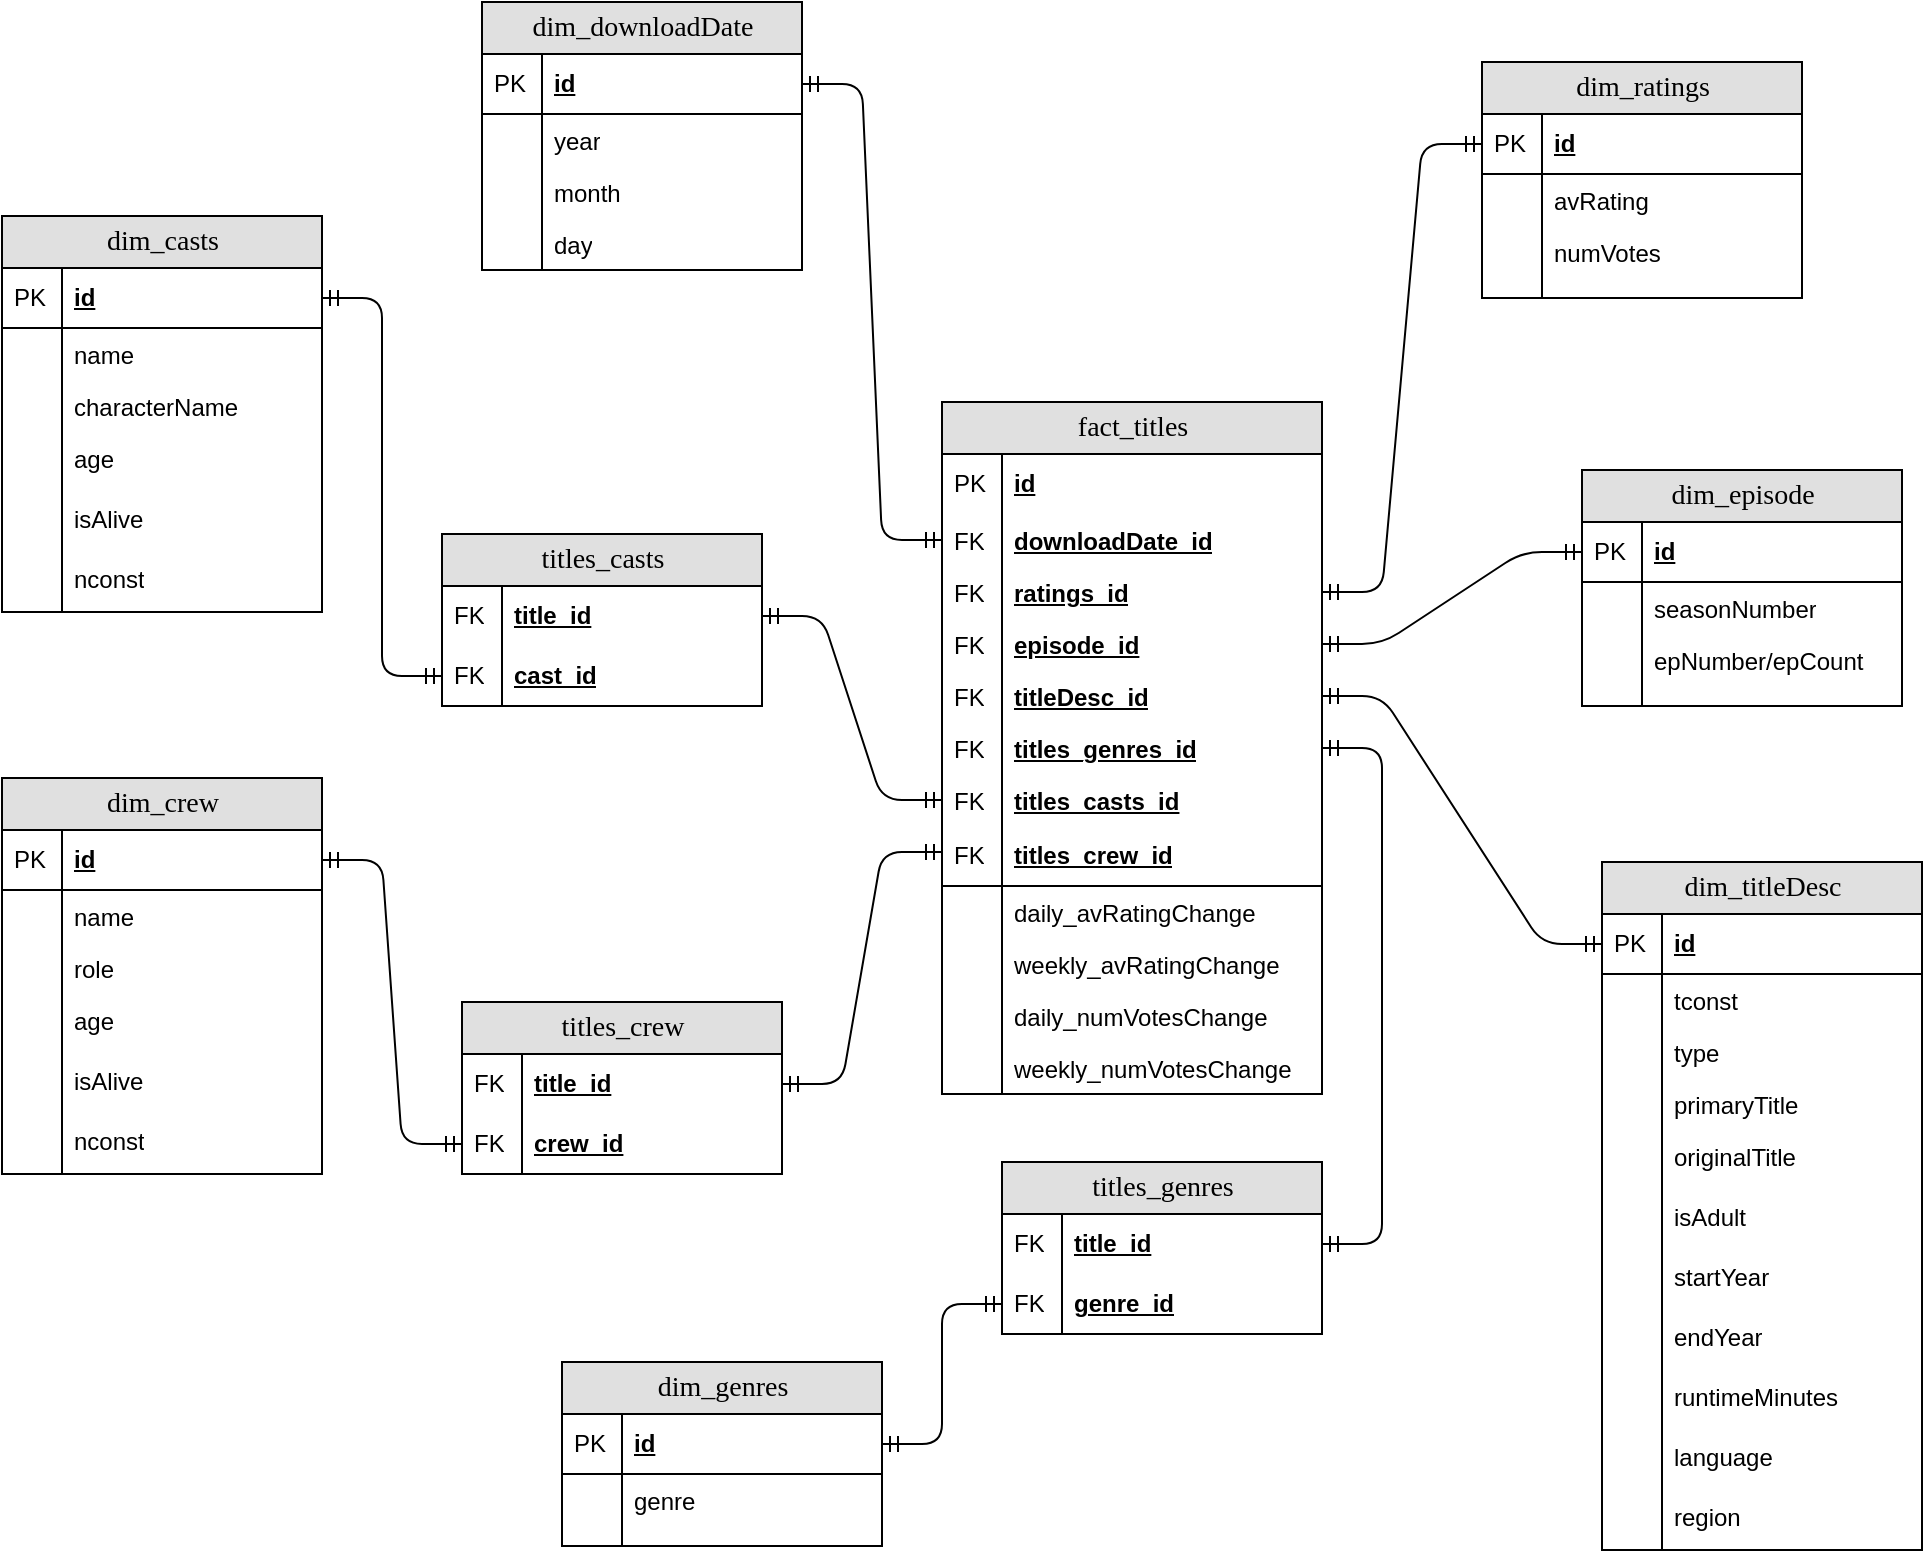 <mxfile version="14.6.13" type="device"><diagram name="Page-1" id="e56a1550-8fbb-45ad-956c-1786394a9013"><mxGraphModel dx="2221" dy="652" grid="1" gridSize="10" guides="1" tooltips="1" connect="1" arrows="1" fold="1" page="1" pageScale="1" pageWidth="1100" pageHeight="850" background="#ffffff" math="0" shadow="0"><root><mxCell id="0"/><mxCell id="1" parent="0"/><mxCell id="2e49270ec7c68f3f-8" value="dim_ratings" style="swimlane;html=1;fontStyle=0;childLayout=stackLayout;horizontal=1;startSize=26;fillColor=#e0e0e0;horizontalStack=0;resizeParent=1;resizeLast=0;collapsible=1;marginBottom=0;swimlaneFillColor=#ffffff;align=center;rounded=0;shadow=0;comic=0;labelBackgroundColor=none;strokeWidth=1;fontFamily=Verdana;fontSize=14;swimlaneLine=1;" parent="1" vertex="1"><mxGeometry x="690" y="150" width="160" height="118" as="geometry"/></mxCell><mxCell id="2e49270ec7c68f3f-9" value="id" style="shape=partialRectangle;top=0;left=0;right=0;bottom=1;html=1;align=left;verticalAlign=middle;fillColor=none;spacingLeft=34;spacingRight=4;whiteSpace=wrap;overflow=hidden;rotatable=0;points=[[0,0.5],[1,0.5]];portConstraint=eastwest;dropTarget=0;fontStyle=5;" parent="2e49270ec7c68f3f-8" vertex="1"><mxGeometry y="26" width="160" height="30" as="geometry"/></mxCell><mxCell id="2e49270ec7c68f3f-10" value="PK" style="shape=partialRectangle;top=0;left=0;bottom=0;html=1;fillColor=none;align=left;verticalAlign=middle;spacingLeft=4;spacingRight=4;whiteSpace=wrap;overflow=hidden;rotatable=0;points=[];portConstraint=eastwest;part=1;" parent="2e49270ec7c68f3f-9" vertex="1" connectable="0"><mxGeometry width="30" height="30" as="geometry"/></mxCell><mxCell id="2e49270ec7c68f3f-13" value="avRating" style="shape=partialRectangle;top=0;left=0;right=0;bottom=0;html=1;align=left;verticalAlign=top;fillColor=none;spacingLeft=34;spacingRight=4;whiteSpace=wrap;overflow=hidden;rotatable=0;points=[[0,0.5],[1,0.5]];portConstraint=eastwest;dropTarget=0;" parent="2e49270ec7c68f3f-8" vertex="1"><mxGeometry y="56" width="160" height="26" as="geometry"/></mxCell><mxCell id="2e49270ec7c68f3f-14" value="" style="shape=partialRectangle;top=0;left=0;bottom=0;html=1;fillColor=none;align=left;verticalAlign=top;spacingLeft=4;spacingRight=4;whiteSpace=wrap;overflow=hidden;rotatable=0;points=[];portConstraint=eastwest;part=1;" parent="2e49270ec7c68f3f-13" vertex="1" connectable="0"><mxGeometry width="30" height="26" as="geometry"/></mxCell><mxCell id="2e49270ec7c68f3f-15" value="numVotes" style="shape=partialRectangle;top=0;left=0;right=0;bottom=0;html=1;align=left;verticalAlign=top;fillColor=none;spacingLeft=34;spacingRight=4;whiteSpace=wrap;overflow=hidden;rotatable=0;points=[[0,0.5],[1,0.5]];portConstraint=eastwest;dropTarget=0;" parent="2e49270ec7c68f3f-8" vertex="1"><mxGeometry y="82" width="160" height="26" as="geometry"/></mxCell><mxCell id="2e49270ec7c68f3f-16" value="" style="shape=partialRectangle;top=0;left=0;bottom=0;html=1;fillColor=none;align=left;verticalAlign=top;spacingLeft=4;spacingRight=4;whiteSpace=wrap;overflow=hidden;rotatable=0;points=[];portConstraint=eastwest;part=1;" parent="2e49270ec7c68f3f-15" vertex="1" connectable="0"><mxGeometry width="30" height="26" as="geometry"/></mxCell><mxCell id="2e49270ec7c68f3f-17" value="" style="shape=partialRectangle;top=0;left=0;right=0;bottom=0;html=1;align=left;verticalAlign=top;fillColor=none;spacingLeft=34;spacingRight=4;whiteSpace=wrap;overflow=hidden;rotatable=0;points=[[0,0.5],[1,0.5]];portConstraint=eastwest;dropTarget=0;" parent="2e49270ec7c68f3f-8" vertex="1"><mxGeometry y="108" width="160" height="10" as="geometry"/></mxCell><mxCell id="2e49270ec7c68f3f-18" value="" style="shape=partialRectangle;top=0;left=0;bottom=0;html=1;fillColor=none;align=left;verticalAlign=top;spacingLeft=4;spacingRight=4;whiteSpace=wrap;overflow=hidden;rotatable=0;points=[];portConstraint=eastwest;part=1;" parent="2e49270ec7c68f3f-17" vertex="1" connectable="0"><mxGeometry width="30" height="10" as="geometry"/></mxCell><mxCell id="2e49270ec7c68f3f-19" value="fact_titles" style="swimlane;html=1;fontStyle=0;childLayout=stackLayout;horizontal=1;startSize=26;fillColor=#e0e0e0;horizontalStack=0;resizeParent=1;resizeLast=0;collapsible=1;marginBottom=0;swimlaneFillColor=#ffffff;align=center;rounded=0;shadow=0;comic=0;labelBackgroundColor=none;strokeWidth=1;fontFamily=Verdana;fontSize=14" parent="1" vertex="1"><mxGeometry x="420" y="320" width="190" height="346" as="geometry"/></mxCell><mxCell id="2e49270ec7c68f3f-20" value="id" style="shape=partialRectangle;top=0;left=0;right=0;bottom=1;html=1;align=left;verticalAlign=middle;fillColor=none;spacingLeft=34;spacingRight=4;whiteSpace=wrap;overflow=hidden;rotatable=0;points=[[0,0.5],[1,0.5]];portConstraint=eastwest;dropTarget=0;fontStyle=5;strokeColor=none;" parent="2e49270ec7c68f3f-19" vertex="1"><mxGeometry y="26" width="190" height="30" as="geometry"/></mxCell><mxCell id="2e49270ec7c68f3f-21" value="PK" style="shape=partialRectangle;top=0;left=0;bottom=0;html=1;fillColor=none;align=left;verticalAlign=middle;spacingLeft=4;spacingRight=4;whiteSpace=wrap;overflow=hidden;rotatable=0;points=[];portConstraint=eastwest;part=1;" parent="2e49270ec7c68f3f-20" vertex="1" connectable="0"><mxGeometry width="30" height="30" as="geometry"/></mxCell><mxCell id="2e49270ec7c68f3f-24" value="downloadDate_id" style="shape=partialRectangle;top=0;left=0;right=0;bottom=0;html=1;align=left;verticalAlign=top;fillColor=none;spacingLeft=34;spacingRight=4;whiteSpace=wrap;overflow=hidden;rotatable=0;points=[[0,0.5],[1,0.5]];portConstraint=eastwest;dropTarget=0;fontStyle=5" parent="2e49270ec7c68f3f-19" vertex="1"><mxGeometry y="56" width="190" height="26" as="geometry"/></mxCell><mxCell id="2e49270ec7c68f3f-25" value="FK" style="shape=partialRectangle;top=0;left=0;bottom=0;html=1;fillColor=none;align=left;verticalAlign=top;spacingLeft=4;spacingRight=4;whiteSpace=wrap;overflow=hidden;rotatable=0;points=[];portConstraint=eastwest;part=1;" parent="2e49270ec7c68f3f-24" vertex="1" connectable="0"><mxGeometry width="30" height="26" as="geometry"/></mxCell><mxCell id="2e49270ec7c68f3f-26" value="ratings_id" style="shape=partialRectangle;top=0;left=0;right=0;bottom=0;html=1;align=left;verticalAlign=top;fillColor=none;spacingLeft=34;spacingRight=4;whiteSpace=wrap;overflow=hidden;rotatable=0;points=[[0,0.5],[1,0.5]];portConstraint=eastwest;dropTarget=0;fontStyle=5" parent="2e49270ec7c68f3f-19" vertex="1"><mxGeometry y="82" width="190" height="26" as="geometry"/></mxCell><mxCell id="2e49270ec7c68f3f-27" value="&lt;span&gt;FK&lt;/span&gt;" style="shape=partialRectangle;top=0;left=0;bottom=0;html=1;fillColor=none;align=left;verticalAlign=top;spacingLeft=4;spacingRight=4;whiteSpace=wrap;overflow=hidden;rotatable=0;points=[];portConstraint=eastwest;part=1;" parent="2e49270ec7c68f3f-26" vertex="1" connectable="0"><mxGeometry width="30" height="26" as="geometry"/></mxCell><mxCell id="qqzcG0zlhot0Gf1aJQ0f-129" value="episode_id" style="shape=partialRectangle;top=0;left=0;right=0;bottom=0;html=1;align=left;verticalAlign=top;fillColor=none;spacingLeft=34;spacingRight=4;whiteSpace=wrap;overflow=hidden;rotatable=0;points=[[0,0.5],[1,0.5]];portConstraint=eastwest;dropTarget=0;fontStyle=5" vertex="1" parent="2e49270ec7c68f3f-19"><mxGeometry y="108" width="190" height="26" as="geometry"/></mxCell><mxCell id="qqzcG0zlhot0Gf1aJQ0f-130" value="&lt;span&gt;FK&lt;/span&gt;" style="shape=partialRectangle;top=0;left=0;bottom=0;html=1;fillColor=none;align=left;verticalAlign=top;spacingLeft=4;spacingRight=4;whiteSpace=wrap;overflow=hidden;rotatable=0;points=[];portConstraint=eastwest;part=1;" vertex="1" connectable="0" parent="qqzcG0zlhot0Gf1aJQ0f-129"><mxGeometry width="30" height="26" as="geometry"/></mxCell><mxCell id="qqzcG0zlhot0Gf1aJQ0f-131" value="titleDesc_id" style="shape=partialRectangle;top=0;left=0;right=0;bottom=0;html=1;align=left;verticalAlign=top;fillColor=none;spacingLeft=34;spacingRight=4;whiteSpace=wrap;overflow=hidden;rotatable=0;points=[[0,0.5],[1,0.5]];portConstraint=eastwest;dropTarget=0;fontStyle=5" vertex="1" parent="2e49270ec7c68f3f-19"><mxGeometry y="134" width="190" height="26" as="geometry"/></mxCell><mxCell id="qqzcG0zlhot0Gf1aJQ0f-132" value="&lt;span&gt;FK&lt;/span&gt;" style="shape=partialRectangle;top=0;left=0;bottom=0;html=1;fillColor=none;align=left;verticalAlign=top;spacingLeft=4;spacingRight=4;whiteSpace=wrap;overflow=hidden;rotatable=0;points=[];portConstraint=eastwest;part=1;" vertex="1" connectable="0" parent="qqzcG0zlhot0Gf1aJQ0f-131"><mxGeometry width="30" height="26" as="geometry"/></mxCell><mxCell id="qqzcG0zlhot0Gf1aJQ0f-133" value="titles_genres_id" style="shape=partialRectangle;top=0;left=0;right=0;bottom=0;html=1;align=left;verticalAlign=top;fillColor=none;spacingLeft=34;spacingRight=4;whiteSpace=wrap;overflow=hidden;rotatable=0;points=[[0,0.5],[1,0.5]];portConstraint=eastwest;dropTarget=0;fontStyle=5" vertex="1" parent="2e49270ec7c68f3f-19"><mxGeometry y="160" width="190" height="26" as="geometry"/></mxCell><mxCell id="qqzcG0zlhot0Gf1aJQ0f-134" value="&lt;span&gt;FK&lt;/span&gt;" style="shape=partialRectangle;top=0;left=0;bottom=0;html=1;fillColor=none;align=left;verticalAlign=top;spacingLeft=4;spacingRight=4;whiteSpace=wrap;overflow=hidden;rotatable=0;points=[];portConstraint=eastwest;part=1;" vertex="1" connectable="0" parent="qqzcG0zlhot0Gf1aJQ0f-133"><mxGeometry width="30" height="26" as="geometry"/></mxCell><mxCell id="qqzcG0zlhot0Gf1aJQ0f-135" value="titles_casts_id" style="shape=partialRectangle;top=0;left=0;right=0;bottom=0;html=1;align=left;verticalAlign=top;fillColor=none;spacingLeft=34;spacingRight=4;whiteSpace=wrap;overflow=hidden;rotatable=0;points=[[0,0.5],[1,0.5]];portConstraint=eastwest;dropTarget=0;fontStyle=5" vertex="1" parent="2e49270ec7c68f3f-19"><mxGeometry y="186" width="190" height="26" as="geometry"/></mxCell><mxCell id="qqzcG0zlhot0Gf1aJQ0f-136" value="&lt;span&gt;FK&lt;/span&gt;" style="shape=partialRectangle;top=0;left=0;bottom=0;html=1;fillColor=none;align=left;verticalAlign=top;spacingLeft=4;spacingRight=4;whiteSpace=wrap;overflow=hidden;rotatable=0;points=[];portConstraint=eastwest;part=1;" vertex="1" connectable="0" parent="qqzcG0zlhot0Gf1aJQ0f-135"><mxGeometry width="30" height="26" as="geometry"/></mxCell><mxCell id="qqzcG0zlhot0Gf1aJQ0f-230" value="&lt;span&gt;&lt;b&gt;titles_crew_id&lt;/b&gt;&lt;/span&gt;" style="shape=partialRectangle;top=0;left=0;right=0;bottom=1;html=1;align=left;verticalAlign=middle;fillColor=none;spacingLeft=34;spacingRight=4;whiteSpace=wrap;overflow=hidden;rotatable=0;points=[[0,0.5],[1,0.5]];portConstraint=eastwest;dropTarget=0;fontStyle=4;" vertex="1" parent="2e49270ec7c68f3f-19"><mxGeometry y="212" width="190" height="30" as="geometry"/></mxCell><mxCell id="qqzcG0zlhot0Gf1aJQ0f-231" value="FK" style="shape=partialRectangle;top=0;left=0;bottom=0;html=1;fillColor=none;align=left;verticalAlign=middle;spacingLeft=4;spacingRight=4;whiteSpace=wrap;overflow=hidden;rotatable=0;points=[];portConstraint=eastwest;part=1;" vertex="1" connectable="0" parent="qqzcG0zlhot0Gf1aJQ0f-230"><mxGeometry width="30" height="30" as="geometry"/></mxCell><mxCell id="qqzcG0zlhot0Gf1aJQ0f-141" value="daily_avRatingChange" style="shape=partialRectangle;top=0;left=0;right=0;bottom=0;html=1;align=left;verticalAlign=top;fillColor=none;spacingLeft=34;spacingRight=4;whiteSpace=wrap;overflow=hidden;rotatable=0;points=[[0,0.5],[1,0.5]];portConstraint=eastwest;dropTarget=0;" vertex="1" parent="2e49270ec7c68f3f-19"><mxGeometry y="242" width="190" height="26" as="geometry"/></mxCell><mxCell id="qqzcG0zlhot0Gf1aJQ0f-142" value="" style="shape=partialRectangle;top=0;left=0;bottom=0;html=1;fillColor=none;align=left;verticalAlign=top;spacingLeft=4;spacingRight=4;whiteSpace=wrap;overflow=hidden;rotatable=0;points=[];portConstraint=eastwest;part=1;" vertex="1" connectable="0" parent="qqzcG0zlhot0Gf1aJQ0f-141"><mxGeometry width="30" height="26" as="geometry"/></mxCell><mxCell id="qqzcG0zlhot0Gf1aJQ0f-143" value="weekly_avRatingChange" style="shape=partialRectangle;top=0;left=0;right=0;bottom=0;html=1;align=left;verticalAlign=top;fillColor=none;spacingLeft=34;spacingRight=4;whiteSpace=wrap;overflow=hidden;rotatable=0;points=[[0,0.5],[1,0.5]];portConstraint=eastwest;dropTarget=0;" vertex="1" parent="2e49270ec7c68f3f-19"><mxGeometry y="268" width="190" height="26" as="geometry"/></mxCell><mxCell id="qqzcG0zlhot0Gf1aJQ0f-144" value="" style="shape=partialRectangle;top=0;left=0;bottom=0;html=1;fillColor=none;align=left;verticalAlign=top;spacingLeft=4;spacingRight=4;whiteSpace=wrap;overflow=hidden;rotatable=0;points=[];portConstraint=eastwest;part=1;" vertex="1" connectable="0" parent="qqzcG0zlhot0Gf1aJQ0f-143"><mxGeometry width="30" height="26" as="geometry"/></mxCell><mxCell id="qqzcG0zlhot0Gf1aJQ0f-147" value="daily_numVotesChange" style="shape=partialRectangle;top=0;left=0;right=0;bottom=0;html=1;align=left;verticalAlign=top;fillColor=none;spacingLeft=34;spacingRight=4;whiteSpace=wrap;overflow=hidden;rotatable=0;points=[[0,0.5],[1,0.5]];portConstraint=eastwest;dropTarget=0;" vertex="1" parent="2e49270ec7c68f3f-19"><mxGeometry y="294" width="190" height="26" as="geometry"/></mxCell><mxCell id="qqzcG0zlhot0Gf1aJQ0f-148" value="" style="shape=partialRectangle;top=0;left=0;bottom=0;html=1;fillColor=none;align=left;verticalAlign=top;spacingLeft=4;spacingRight=4;whiteSpace=wrap;overflow=hidden;rotatable=0;points=[];portConstraint=eastwest;part=1;" vertex="1" connectable="0" parent="qqzcG0zlhot0Gf1aJQ0f-147"><mxGeometry width="30" height="26" as="geometry"/></mxCell><mxCell id="qqzcG0zlhot0Gf1aJQ0f-149" value="weekly_numVotesChange" style="shape=partialRectangle;top=0;left=0;right=0;bottom=0;html=1;align=left;verticalAlign=top;fillColor=none;spacingLeft=34;spacingRight=4;whiteSpace=wrap;overflow=hidden;rotatable=0;points=[[0,0.5],[1,0.5]];portConstraint=eastwest;dropTarget=0;" vertex="1" parent="2e49270ec7c68f3f-19"><mxGeometry y="320" width="190" height="26" as="geometry"/></mxCell><mxCell id="qqzcG0zlhot0Gf1aJQ0f-150" value="" style="shape=partialRectangle;top=0;left=0;bottom=0;html=1;fillColor=none;align=left;verticalAlign=top;spacingLeft=4;spacingRight=4;whiteSpace=wrap;overflow=hidden;rotatable=0;points=[];portConstraint=eastwest;part=1;" vertex="1" connectable="0" parent="qqzcG0zlhot0Gf1aJQ0f-149"><mxGeometry width="30" height="26" as="geometry"/></mxCell><mxCell id="qqzcG0zlhot0Gf1aJQ0f-14" value="dim_downloadDate" style="swimlane;html=1;fontStyle=0;childLayout=stackLayout;horizontal=1;startSize=26;fillColor=#e0e0e0;horizontalStack=0;resizeParent=1;resizeLast=0;collapsible=1;marginBottom=0;swimlaneFillColor=#ffffff;align=center;rounded=0;shadow=0;comic=0;labelBackgroundColor=none;strokeWidth=1;fontFamily=Verdana;fontSize=14" vertex="1" parent="1"><mxGeometry x="190" y="120" width="160" height="134" as="geometry"/></mxCell><mxCell id="qqzcG0zlhot0Gf1aJQ0f-15" value="id" style="shape=partialRectangle;top=0;left=0;right=0;bottom=1;html=1;align=left;verticalAlign=middle;fillColor=none;spacingLeft=34;spacingRight=4;whiteSpace=wrap;overflow=hidden;rotatable=0;points=[[0,0.5],[1,0.5]];portConstraint=eastwest;dropTarget=0;fontStyle=5;" vertex="1" parent="qqzcG0zlhot0Gf1aJQ0f-14"><mxGeometry y="26" width="160" height="30" as="geometry"/></mxCell><mxCell id="qqzcG0zlhot0Gf1aJQ0f-16" value="PK" style="shape=partialRectangle;top=0;left=0;bottom=0;html=1;fillColor=none;align=left;verticalAlign=middle;spacingLeft=4;spacingRight=4;whiteSpace=wrap;overflow=hidden;rotatable=0;points=[];portConstraint=eastwest;part=1;" vertex="1" connectable="0" parent="qqzcG0zlhot0Gf1aJQ0f-15"><mxGeometry width="30" height="30" as="geometry"/></mxCell><mxCell id="qqzcG0zlhot0Gf1aJQ0f-19" value="year" style="shape=partialRectangle;top=0;left=0;right=0;bottom=0;html=1;align=left;verticalAlign=top;fillColor=none;spacingLeft=34;spacingRight=4;whiteSpace=wrap;overflow=hidden;rotatable=0;points=[[0,0.5],[1,0.5]];portConstraint=eastwest;dropTarget=0;" vertex="1" parent="qqzcG0zlhot0Gf1aJQ0f-14"><mxGeometry y="56" width="160" height="26" as="geometry"/></mxCell><mxCell id="qqzcG0zlhot0Gf1aJQ0f-20" value="" style="shape=partialRectangle;top=0;left=0;bottom=0;html=1;fillColor=none;align=left;verticalAlign=top;spacingLeft=4;spacingRight=4;whiteSpace=wrap;overflow=hidden;rotatable=0;points=[];portConstraint=eastwest;part=1;" vertex="1" connectable="0" parent="qqzcG0zlhot0Gf1aJQ0f-19"><mxGeometry width="30" height="26" as="geometry"/></mxCell><mxCell id="qqzcG0zlhot0Gf1aJQ0f-21" value="month" style="shape=partialRectangle;top=0;left=0;right=0;bottom=0;html=1;align=left;verticalAlign=top;fillColor=none;spacingLeft=34;spacingRight=4;whiteSpace=wrap;overflow=hidden;rotatable=0;points=[[0,0.5],[1,0.5]];portConstraint=eastwest;dropTarget=0;" vertex="1" parent="qqzcG0zlhot0Gf1aJQ0f-14"><mxGeometry y="82" width="160" height="26" as="geometry"/></mxCell><mxCell id="qqzcG0zlhot0Gf1aJQ0f-22" value="" style="shape=partialRectangle;top=0;left=0;bottom=0;html=1;fillColor=none;align=left;verticalAlign=top;spacingLeft=4;spacingRight=4;whiteSpace=wrap;overflow=hidden;rotatable=0;points=[];portConstraint=eastwest;part=1;" vertex="1" connectable="0" parent="qqzcG0zlhot0Gf1aJQ0f-21"><mxGeometry width="30" height="26" as="geometry"/></mxCell><mxCell id="qqzcG0zlhot0Gf1aJQ0f-23" value="day" style="shape=partialRectangle;top=0;left=0;right=0;bottom=0;html=1;align=left;verticalAlign=top;fillColor=none;spacingLeft=34;spacingRight=4;whiteSpace=wrap;overflow=hidden;rotatable=0;points=[[0,0.5],[1,0.5]];portConstraint=eastwest;dropTarget=0;" vertex="1" parent="qqzcG0zlhot0Gf1aJQ0f-14"><mxGeometry y="108" width="160" height="26" as="geometry"/></mxCell><mxCell id="qqzcG0zlhot0Gf1aJQ0f-24" value="" style="shape=partialRectangle;top=0;left=0;bottom=0;html=1;fillColor=none;align=left;verticalAlign=top;spacingLeft=4;spacingRight=4;whiteSpace=wrap;overflow=hidden;rotatable=0;points=[];portConstraint=eastwest;part=1;" vertex="1" connectable="0" parent="qqzcG0zlhot0Gf1aJQ0f-23"><mxGeometry width="30" height="26" as="geometry"/></mxCell><mxCell id="qqzcG0zlhot0Gf1aJQ0f-25" value="dim_crew" style="swimlane;html=1;fontStyle=0;childLayout=stackLayout;horizontal=1;startSize=26;fillColor=#e0e0e0;horizontalStack=0;resizeParent=1;resizeLast=0;collapsible=1;marginBottom=0;swimlaneFillColor=#ffffff;align=center;rounded=0;shadow=0;comic=0;labelBackgroundColor=none;strokeWidth=1;fontFamily=Verdana;fontSize=14" vertex="1" parent="1"><mxGeometry x="-50" y="508" width="160" height="198" as="geometry"><mxRectangle x="60" y="320" width="100" height="26" as="alternateBounds"/></mxGeometry></mxCell><mxCell id="qqzcG0zlhot0Gf1aJQ0f-26" value="id" style="shape=partialRectangle;top=0;left=0;right=0;bottom=1;html=1;align=left;verticalAlign=middle;fillColor=none;spacingLeft=34;spacingRight=4;whiteSpace=wrap;overflow=hidden;rotatable=0;points=[[0,0.5],[1,0.5]];portConstraint=eastwest;dropTarget=0;fontStyle=5;" vertex="1" parent="qqzcG0zlhot0Gf1aJQ0f-25"><mxGeometry y="26" width="160" height="30" as="geometry"/></mxCell><mxCell id="qqzcG0zlhot0Gf1aJQ0f-27" value="PK" style="shape=partialRectangle;top=0;left=0;bottom=0;html=1;fillColor=none;align=left;verticalAlign=middle;spacingLeft=4;spacingRight=4;whiteSpace=wrap;overflow=hidden;rotatable=0;points=[];portConstraint=eastwest;part=1;" vertex="1" connectable="0" parent="qqzcG0zlhot0Gf1aJQ0f-26"><mxGeometry width="30" height="30" as="geometry"/></mxCell><mxCell id="qqzcG0zlhot0Gf1aJQ0f-30" value="name" style="shape=partialRectangle;top=0;left=0;right=0;bottom=0;html=1;align=left;verticalAlign=top;fillColor=none;spacingLeft=34;spacingRight=4;whiteSpace=wrap;overflow=hidden;rotatable=0;points=[[0,0.5],[1,0.5]];portConstraint=eastwest;dropTarget=0;" vertex="1" parent="qqzcG0zlhot0Gf1aJQ0f-25"><mxGeometry y="56" width="160" height="26" as="geometry"/></mxCell><mxCell id="qqzcG0zlhot0Gf1aJQ0f-31" value="" style="shape=partialRectangle;top=0;left=0;bottom=0;html=1;fillColor=none;align=left;verticalAlign=top;spacingLeft=4;spacingRight=4;whiteSpace=wrap;overflow=hidden;rotatable=0;points=[];portConstraint=eastwest;part=1;" vertex="1" connectable="0" parent="qqzcG0zlhot0Gf1aJQ0f-30"><mxGeometry width="30" height="26" as="geometry"/></mxCell><mxCell id="qqzcG0zlhot0Gf1aJQ0f-32" value="role" style="shape=partialRectangle;top=0;left=0;right=0;bottom=0;html=1;align=left;verticalAlign=top;fillColor=none;spacingLeft=34;spacingRight=4;whiteSpace=wrap;overflow=hidden;rotatable=0;points=[[0,0.5],[1,0.5]];portConstraint=eastwest;dropTarget=0;" vertex="1" parent="qqzcG0zlhot0Gf1aJQ0f-25"><mxGeometry y="82" width="160" height="26" as="geometry"/></mxCell><mxCell id="qqzcG0zlhot0Gf1aJQ0f-33" value="" style="shape=partialRectangle;top=0;left=0;bottom=0;html=1;fillColor=none;align=left;verticalAlign=top;spacingLeft=4;spacingRight=4;whiteSpace=wrap;overflow=hidden;rotatable=0;points=[];portConstraint=eastwest;part=1;" vertex="1" connectable="0" parent="qqzcG0zlhot0Gf1aJQ0f-32"><mxGeometry width="30" height="26" as="geometry"/></mxCell><mxCell id="qqzcG0zlhot0Gf1aJQ0f-34" value="age" style="shape=partialRectangle;top=0;left=0;right=0;bottom=0;html=1;align=left;verticalAlign=top;fillColor=none;spacingLeft=34;spacingRight=4;whiteSpace=wrap;overflow=hidden;rotatable=0;points=[[0,0.5],[1,0.5]];portConstraint=eastwest;dropTarget=0;" vertex="1" parent="qqzcG0zlhot0Gf1aJQ0f-25"><mxGeometry y="108" width="160" height="30" as="geometry"/></mxCell><mxCell id="qqzcG0zlhot0Gf1aJQ0f-35" value="" style="shape=partialRectangle;top=0;left=0;bottom=0;html=1;fillColor=none;align=left;verticalAlign=top;spacingLeft=4;spacingRight=4;whiteSpace=wrap;overflow=hidden;rotatable=0;points=[];portConstraint=eastwest;part=1;" vertex="1" connectable="0" parent="qqzcG0zlhot0Gf1aJQ0f-34"><mxGeometry width="30" height="30.0" as="geometry"/></mxCell><mxCell id="qqzcG0zlhot0Gf1aJQ0f-37" value="isAlive" style="shape=partialRectangle;top=0;left=0;right=0;bottom=0;html=1;align=left;verticalAlign=top;fillColor=none;spacingLeft=34;spacingRight=4;whiteSpace=wrap;overflow=hidden;rotatable=0;points=[[0,0.5],[1,0.5]];portConstraint=eastwest;dropTarget=0;" vertex="1" parent="qqzcG0zlhot0Gf1aJQ0f-25"><mxGeometry y="138" width="160" height="30" as="geometry"/></mxCell><mxCell id="qqzcG0zlhot0Gf1aJQ0f-38" value="" style="shape=partialRectangle;top=0;left=0;bottom=0;html=1;fillColor=none;align=left;verticalAlign=top;spacingLeft=4;spacingRight=4;whiteSpace=wrap;overflow=hidden;rotatable=0;points=[];portConstraint=eastwest;part=1;" vertex="1" connectable="0" parent="qqzcG0zlhot0Gf1aJQ0f-37"><mxGeometry width="30" height="30.0" as="geometry"/></mxCell><mxCell id="qqzcG0zlhot0Gf1aJQ0f-39" value="nconst" style="shape=partialRectangle;top=0;left=0;right=0;bottom=0;html=1;align=left;verticalAlign=top;fillColor=none;spacingLeft=34;spacingRight=4;whiteSpace=wrap;overflow=hidden;rotatable=0;points=[[0,0.5],[1,0.5]];portConstraint=eastwest;dropTarget=0;" vertex="1" parent="qqzcG0zlhot0Gf1aJQ0f-25"><mxGeometry y="168" width="160" height="30" as="geometry"/></mxCell><mxCell id="qqzcG0zlhot0Gf1aJQ0f-40" value="" style="shape=partialRectangle;top=0;left=0;bottom=0;html=1;fillColor=none;align=left;verticalAlign=top;spacingLeft=4;spacingRight=4;whiteSpace=wrap;overflow=hidden;rotatable=0;points=[];portConstraint=eastwest;part=1;" vertex="1" connectable="0" parent="qqzcG0zlhot0Gf1aJQ0f-39"><mxGeometry width="30" height="30.0" as="geometry"/></mxCell><mxCell id="qqzcG0zlhot0Gf1aJQ0f-54" value="dim_casts" style="swimlane;html=1;fontStyle=0;childLayout=stackLayout;horizontal=1;startSize=26;fillColor=#e0e0e0;horizontalStack=0;resizeParent=1;resizeLast=0;collapsible=1;marginBottom=0;swimlaneFillColor=#ffffff;align=center;rounded=0;shadow=0;comic=0;labelBackgroundColor=none;strokeWidth=1;fontFamily=Verdana;fontSize=14" vertex="1" parent="1"><mxGeometry x="-50" y="227" width="160" height="198" as="geometry"><mxRectangle x="60" y="320" width="100" height="26" as="alternateBounds"/></mxGeometry></mxCell><mxCell id="qqzcG0zlhot0Gf1aJQ0f-55" value="id" style="shape=partialRectangle;top=0;left=0;right=0;bottom=1;html=1;align=left;verticalAlign=middle;fillColor=none;spacingLeft=34;spacingRight=4;whiteSpace=wrap;overflow=hidden;rotatable=0;points=[[0,0.5],[1,0.5]];portConstraint=eastwest;dropTarget=0;fontStyle=5;" vertex="1" parent="qqzcG0zlhot0Gf1aJQ0f-54"><mxGeometry y="26" width="160" height="30" as="geometry"/></mxCell><mxCell id="qqzcG0zlhot0Gf1aJQ0f-56" value="PK" style="shape=partialRectangle;top=0;left=0;bottom=0;html=1;fillColor=none;align=left;verticalAlign=middle;spacingLeft=4;spacingRight=4;whiteSpace=wrap;overflow=hidden;rotatable=0;points=[];portConstraint=eastwest;part=1;" vertex="1" connectable="0" parent="qqzcG0zlhot0Gf1aJQ0f-55"><mxGeometry width="30" height="30" as="geometry"/></mxCell><mxCell id="qqzcG0zlhot0Gf1aJQ0f-59" value="name" style="shape=partialRectangle;top=0;left=0;right=0;bottom=0;html=1;align=left;verticalAlign=top;fillColor=none;spacingLeft=34;spacingRight=4;whiteSpace=wrap;overflow=hidden;rotatable=0;points=[[0,0.5],[1,0.5]];portConstraint=eastwest;dropTarget=0;" vertex="1" parent="qqzcG0zlhot0Gf1aJQ0f-54"><mxGeometry y="56" width="160" height="26" as="geometry"/></mxCell><mxCell id="qqzcG0zlhot0Gf1aJQ0f-60" value="" style="shape=partialRectangle;top=0;left=0;bottom=0;html=1;fillColor=none;align=left;verticalAlign=top;spacingLeft=4;spacingRight=4;whiteSpace=wrap;overflow=hidden;rotatable=0;points=[];portConstraint=eastwest;part=1;" vertex="1" connectable="0" parent="qqzcG0zlhot0Gf1aJQ0f-59"><mxGeometry width="30" height="26" as="geometry"/></mxCell><mxCell id="qqzcG0zlhot0Gf1aJQ0f-61" value="characterName" style="shape=partialRectangle;top=0;left=0;right=0;bottom=0;html=1;align=left;verticalAlign=top;fillColor=none;spacingLeft=34;spacingRight=4;whiteSpace=wrap;overflow=hidden;rotatable=0;points=[[0,0.5],[1,0.5]];portConstraint=eastwest;dropTarget=0;" vertex="1" parent="qqzcG0zlhot0Gf1aJQ0f-54"><mxGeometry y="82" width="160" height="26" as="geometry"/></mxCell><mxCell id="qqzcG0zlhot0Gf1aJQ0f-62" value="" style="shape=partialRectangle;top=0;left=0;bottom=0;html=1;fillColor=none;align=left;verticalAlign=top;spacingLeft=4;spacingRight=4;whiteSpace=wrap;overflow=hidden;rotatable=0;points=[];portConstraint=eastwest;part=1;" vertex="1" connectable="0" parent="qqzcG0zlhot0Gf1aJQ0f-61"><mxGeometry width="30" height="26" as="geometry"/></mxCell><mxCell id="qqzcG0zlhot0Gf1aJQ0f-63" value="age" style="shape=partialRectangle;top=0;left=0;right=0;bottom=0;html=1;align=left;verticalAlign=top;fillColor=none;spacingLeft=34;spacingRight=4;whiteSpace=wrap;overflow=hidden;rotatable=0;points=[[0,0.5],[1,0.5]];portConstraint=eastwest;dropTarget=0;" vertex="1" parent="qqzcG0zlhot0Gf1aJQ0f-54"><mxGeometry y="108" width="160" height="30" as="geometry"/></mxCell><mxCell id="qqzcG0zlhot0Gf1aJQ0f-64" value="" style="shape=partialRectangle;top=0;left=0;bottom=0;html=1;fillColor=none;align=left;verticalAlign=top;spacingLeft=4;spacingRight=4;whiteSpace=wrap;overflow=hidden;rotatable=0;points=[];portConstraint=eastwest;part=1;" vertex="1" connectable="0" parent="qqzcG0zlhot0Gf1aJQ0f-63"><mxGeometry width="30" height="30.0" as="geometry"/></mxCell><mxCell id="qqzcG0zlhot0Gf1aJQ0f-65" value="isAlive" style="shape=partialRectangle;top=0;left=0;right=0;bottom=0;html=1;align=left;verticalAlign=top;fillColor=none;spacingLeft=34;spacingRight=4;whiteSpace=wrap;overflow=hidden;rotatable=0;points=[[0,0.5],[1,0.5]];portConstraint=eastwest;dropTarget=0;" vertex="1" parent="qqzcG0zlhot0Gf1aJQ0f-54"><mxGeometry y="138" width="160" height="30" as="geometry"/></mxCell><mxCell id="qqzcG0zlhot0Gf1aJQ0f-66" value="" style="shape=partialRectangle;top=0;left=0;bottom=0;html=1;fillColor=none;align=left;verticalAlign=top;spacingLeft=4;spacingRight=4;whiteSpace=wrap;overflow=hidden;rotatable=0;points=[];portConstraint=eastwest;part=1;" vertex="1" connectable="0" parent="qqzcG0zlhot0Gf1aJQ0f-65"><mxGeometry width="30" height="30.0" as="geometry"/></mxCell><mxCell id="qqzcG0zlhot0Gf1aJQ0f-67" value="nconst" style="shape=partialRectangle;top=0;left=0;right=0;bottom=0;html=1;align=left;verticalAlign=top;fillColor=none;spacingLeft=34;spacingRight=4;whiteSpace=wrap;overflow=hidden;rotatable=0;points=[[0,0.5],[1,0.5]];portConstraint=eastwest;dropTarget=0;" vertex="1" parent="qqzcG0zlhot0Gf1aJQ0f-54"><mxGeometry y="168" width="160" height="30" as="geometry"/></mxCell><mxCell id="qqzcG0zlhot0Gf1aJQ0f-68" value="" style="shape=partialRectangle;top=0;left=0;bottom=0;html=1;fillColor=none;align=left;verticalAlign=top;spacingLeft=4;spacingRight=4;whiteSpace=wrap;overflow=hidden;rotatable=0;points=[];portConstraint=eastwest;part=1;" vertex="1" connectable="0" parent="qqzcG0zlhot0Gf1aJQ0f-67"><mxGeometry width="30" height="30.0" as="geometry"/></mxCell><mxCell id="qqzcG0zlhot0Gf1aJQ0f-69" value="dim_episode" style="swimlane;html=1;fontStyle=0;childLayout=stackLayout;horizontal=1;startSize=26;fillColor=#e0e0e0;horizontalStack=0;resizeParent=1;resizeLast=0;collapsible=1;marginBottom=0;swimlaneFillColor=#ffffff;align=center;rounded=0;shadow=0;comic=0;labelBackgroundColor=none;strokeWidth=1;fontFamily=Verdana;fontSize=14;swimlaneLine=1;" vertex="1" parent="1"><mxGeometry x="740" y="354" width="160" height="118" as="geometry"/></mxCell><mxCell id="qqzcG0zlhot0Gf1aJQ0f-70" value="id" style="shape=partialRectangle;top=0;left=0;right=0;bottom=1;html=1;align=left;verticalAlign=middle;fillColor=none;spacingLeft=34;spacingRight=4;whiteSpace=wrap;overflow=hidden;rotatable=0;points=[[0,0.5],[1,0.5]];portConstraint=eastwest;dropTarget=0;fontStyle=5;" vertex="1" parent="qqzcG0zlhot0Gf1aJQ0f-69"><mxGeometry y="26" width="160" height="30" as="geometry"/></mxCell><mxCell id="qqzcG0zlhot0Gf1aJQ0f-71" value="PK" style="shape=partialRectangle;top=0;left=0;bottom=0;html=1;fillColor=none;align=left;verticalAlign=middle;spacingLeft=4;spacingRight=4;whiteSpace=wrap;overflow=hidden;rotatable=0;points=[];portConstraint=eastwest;part=1;" vertex="1" connectable="0" parent="qqzcG0zlhot0Gf1aJQ0f-70"><mxGeometry width="30" height="30" as="geometry"/></mxCell><mxCell id="qqzcG0zlhot0Gf1aJQ0f-74" value="seasonNumber" style="shape=partialRectangle;top=0;left=0;right=0;bottom=0;html=1;align=left;verticalAlign=top;fillColor=none;spacingLeft=34;spacingRight=4;whiteSpace=wrap;overflow=hidden;rotatable=0;points=[[0,0.5],[1,0.5]];portConstraint=eastwest;dropTarget=0;" vertex="1" parent="qqzcG0zlhot0Gf1aJQ0f-69"><mxGeometry y="56" width="160" height="26" as="geometry"/></mxCell><mxCell id="qqzcG0zlhot0Gf1aJQ0f-75" value="" style="shape=partialRectangle;top=0;left=0;bottom=0;html=1;fillColor=none;align=left;verticalAlign=top;spacingLeft=4;spacingRight=4;whiteSpace=wrap;overflow=hidden;rotatable=0;points=[];portConstraint=eastwest;part=1;" vertex="1" connectable="0" parent="qqzcG0zlhot0Gf1aJQ0f-74"><mxGeometry width="30" height="26" as="geometry"/></mxCell><mxCell id="qqzcG0zlhot0Gf1aJQ0f-76" value="epNumber/epCount" style="shape=partialRectangle;top=0;left=0;right=0;bottom=0;html=1;align=left;verticalAlign=top;fillColor=none;spacingLeft=34;spacingRight=4;whiteSpace=wrap;overflow=hidden;rotatable=0;points=[[0,0.5],[1,0.5]];portConstraint=eastwest;dropTarget=0;" vertex="1" parent="qqzcG0zlhot0Gf1aJQ0f-69"><mxGeometry y="82" width="160" height="26" as="geometry"/></mxCell><mxCell id="qqzcG0zlhot0Gf1aJQ0f-77" value="" style="shape=partialRectangle;top=0;left=0;bottom=0;html=1;fillColor=none;align=left;verticalAlign=top;spacingLeft=4;spacingRight=4;whiteSpace=wrap;overflow=hidden;rotatable=0;points=[];portConstraint=eastwest;part=1;" vertex="1" connectable="0" parent="qqzcG0zlhot0Gf1aJQ0f-76"><mxGeometry width="30" height="26" as="geometry"/></mxCell><mxCell id="qqzcG0zlhot0Gf1aJQ0f-78" value="" style="shape=partialRectangle;top=0;left=0;right=0;bottom=0;html=1;align=left;verticalAlign=top;fillColor=none;spacingLeft=34;spacingRight=4;whiteSpace=wrap;overflow=hidden;rotatable=0;points=[[0,0.5],[1,0.5]];portConstraint=eastwest;dropTarget=0;" vertex="1" parent="qqzcG0zlhot0Gf1aJQ0f-69"><mxGeometry y="108" width="160" height="10" as="geometry"/></mxCell><mxCell id="qqzcG0zlhot0Gf1aJQ0f-79" value="" style="shape=partialRectangle;top=0;left=0;bottom=0;html=1;fillColor=none;align=left;verticalAlign=top;spacingLeft=4;spacingRight=4;whiteSpace=wrap;overflow=hidden;rotatable=0;points=[];portConstraint=eastwest;part=1;" vertex="1" connectable="0" parent="qqzcG0zlhot0Gf1aJQ0f-78"><mxGeometry width="30" height="10" as="geometry"/></mxCell><mxCell id="qqzcG0zlhot0Gf1aJQ0f-80" value="dim_titleDesc" style="swimlane;html=1;fontStyle=0;childLayout=stackLayout;horizontal=1;startSize=26;fillColor=#e0e0e0;horizontalStack=0;resizeParent=1;resizeLast=0;collapsible=1;marginBottom=0;swimlaneFillColor=#ffffff;align=center;rounded=0;shadow=0;comic=0;labelBackgroundColor=none;strokeWidth=1;fontFamily=Verdana;fontSize=14" vertex="1" parent="1"><mxGeometry x="750" y="550" width="160" height="344" as="geometry"><mxRectangle x="60" y="320" width="100" height="26" as="alternateBounds"/></mxGeometry></mxCell><mxCell id="qqzcG0zlhot0Gf1aJQ0f-81" value="id" style="shape=partialRectangle;top=0;left=0;right=0;bottom=1;html=1;align=left;verticalAlign=middle;fillColor=none;spacingLeft=34;spacingRight=4;whiteSpace=wrap;overflow=hidden;rotatable=0;points=[[0,0.5],[1,0.5]];portConstraint=eastwest;dropTarget=0;fontStyle=5;" vertex="1" parent="qqzcG0zlhot0Gf1aJQ0f-80"><mxGeometry y="26" width="160" height="30" as="geometry"/></mxCell><mxCell id="qqzcG0zlhot0Gf1aJQ0f-82" value="PK" style="shape=partialRectangle;top=0;left=0;bottom=0;html=1;fillColor=none;align=left;verticalAlign=middle;spacingLeft=4;spacingRight=4;whiteSpace=wrap;overflow=hidden;rotatable=0;points=[];portConstraint=eastwest;part=1;" vertex="1" connectable="0" parent="qqzcG0zlhot0Gf1aJQ0f-81"><mxGeometry width="30" height="30" as="geometry"/></mxCell><mxCell id="2e49270ec7c68f3f-22" value="tconst" style="shape=partialRectangle;top=0;left=0;right=0;bottom=0;html=1;align=left;verticalAlign=top;fillColor=none;spacingLeft=34;spacingRight=4;whiteSpace=wrap;overflow=hidden;rotatable=0;points=[[0,0.5],[1,0.5]];portConstraint=eastwest;dropTarget=0;" parent="qqzcG0zlhot0Gf1aJQ0f-80" vertex="1"><mxGeometry y="56" width="160" height="26" as="geometry"/></mxCell><mxCell id="2e49270ec7c68f3f-23" value="" style="shape=partialRectangle;top=0;left=0;bottom=0;html=1;fillColor=none;align=left;verticalAlign=top;spacingLeft=4;spacingRight=4;whiteSpace=wrap;overflow=hidden;rotatable=0;points=[];portConstraint=eastwest;part=1;" parent="2e49270ec7c68f3f-22" vertex="1" connectable="0"><mxGeometry width="30" height="26" as="geometry"/></mxCell><mxCell id="qqzcG0zlhot0Gf1aJQ0f-85" value="type" style="shape=partialRectangle;top=0;left=0;right=0;bottom=0;html=1;align=left;verticalAlign=top;fillColor=none;spacingLeft=34;spacingRight=4;whiteSpace=wrap;overflow=hidden;rotatable=0;points=[[0,0.5],[1,0.5]];portConstraint=eastwest;dropTarget=0;" vertex="1" parent="qqzcG0zlhot0Gf1aJQ0f-80"><mxGeometry y="82" width="160" height="26" as="geometry"/></mxCell><mxCell id="qqzcG0zlhot0Gf1aJQ0f-86" value="" style="shape=partialRectangle;top=0;left=0;bottom=0;html=1;fillColor=none;align=left;verticalAlign=top;spacingLeft=4;spacingRight=4;whiteSpace=wrap;overflow=hidden;rotatable=0;points=[];portConstraint=eastwest;part=1;" vertex="1" connectable="0" parent="qqzcG0zlhot0Gf1aJQ0f-85"><mxGeometry width="30" height="26" as="geometry"/></mxCell><mxCell id="qqzcG0zlhot0Gf1aJQ0f-87" value="primaryTitle" style="shape=partialRectangle;top=0;left=0;right=0;bottom=0;html=1;align=left;verticalAlign=top;fillColor=none;spacingLeft=34;spacingRight=4;whiteSpace=wrap;overflow=hidden;rotatable=0;points=[[0,0.5],[1,0.5]];portConstraint=eastwest;dropTarget=0;" vertex="1" parent="qqzcG0zlhot0Gf1aJQ0f-80"><mxGeometry y="108" width="160" height="26" as="geometry"/></mxCell><mxCell id="qqzcG0zlhot0Gf1aJQ0f-88" value="" style="shape=partialRectangle;top=0;left=0;bottom=0;html=1;fillColor=none;align=left;verticalAlign=top;spacingLeft=4;spacingRight=4;whiteSpace=wrap;overflow=hidden;rotatable=0;points=[];portConstraint=eastwest;part=1;" vertex="1" connectable="0" parent="qqzcG0zlhot0Gf1aJQ0f-87"><mxGeometry width="30" height="26" as="geometry"/></mxCell><mxCell id="qqzcG0zlhot0Gf1aJQ0f-89" value="originalTitle" style="shape=partialRectangle;top=0;left=0;right=0;bottom=0;html=1;align=left;verticalAlign=top;fillColor=none;spacingLeft=34;spacingRight=4;whiteSpace=wrap;overflow=hidden;rotatable=0;points=[[0,0.5],[1,0.5]];portConstraint=eastwest;dropTarget=0;" vertex="1" parent="qqzcG0zlhot0Gf1aJQ0f-80"><mxGeometry y="134" width="160" height="30" as="geometry"/></mxCell><mxCell id="qqzcG0zlhot0Gf1aJQ0f-90" value="" style="shape=partialRectangle;top=0;left=0;bottom=0;html=1;fillColor=none;align=left;verticalAlign=top;spacingLeft=4;spacingRight=4;whiteSpace=wrap;overflow=hidden;rotatable=0;points=[];portConstraint=eastwest;part=1;" vertex="1" connectable="0" parent="qqzcG0zlhot0Gf1aJQ0f-89"><mxGeometry width="30" height="30.0" as="geometry"/></mxCell><mxCell id="qqzcG0zlhot0Gf1aJQ0f-91" value="isAdult" style="shape=partialRectangle;top=0;left=0;right=0;bottom=0;html=1;align=left;verticalAlign=top;fillColor=none;spacingLeft=34;spacingRight=4;whiteSpace=wrap;overflow=hidden;rotatable=0;points=[[0,0.5],[1,0.5]];portConstraint=eastwest;dropTarget=0;" vertex="1" parent="qqzcG0zlhot0Gf1aJQ0f-80"><mxGeometry y="164" width="160" height="30" as="geometry"/></mxCell><mxCell id="qqzcG0zlhot0Gf1aJQ0f-92" value="" style="shape=partialRectangle;top=0;left=0;bottom=0;html=1;fillColor=none;align=left;verticalAlign=top;spacingLeft=4;spacingRight=4;whiteSpace=wrap;overflow=hidden;rotatable=0;points=[];portConstraint=eastwest;part=1;" vertex="1" connectable="0" parent="qqzcG0zlhot0Gf1aJQ0f-91"><mxGeometry width="30" height="30.0" as="geometry"/></mxCell><mxCell id="qqzcG0zlhot0Gf1aJQ0f-93" value="startYear" style="shape=partialRectangle;top=0;left=0;right=0;bottom=0;html=1;align=left;verticalAlign=top;fillColor=none;spacingLeft=34;spacingRight=4;whiteSpace=wrap;overflow=hidden;rotatable=0;points=[[0,0.5],[1,0.5]];portConstraint=eastwest;dropTarget=0;" vertex="1" parent="qqzcG0zlhot0Gf1aJQ0f-80"><mxGeometry y="194" width="160" height="30" as="geometry"/></mxCell><mxCell id="qqzcG0zlhot0Gf1aJQ0f-94" value="" style="shape=partialRectangle;top=0;left=0;bottom=0;html=1;fillColor=none;align=left;verticalAlign=top;spacingLeft=4;spacingRight=4;whiteSpace=wrap;overflow=hidden;rotatable=0;points=[];portConstraint=eastwest;part=1;" vertex="1" connectable="0" parent="qqzcG0zlhot0Gf1aJQ0f-93"><mxGeometry width="30" height="30.0" as="geometry"/></mxCell><mxCell id="qqzcG0zlhot0Gf1aJQ0f-97" value="endYear" style="shape=partialRectangle;top=0;left=0;right=0;bottom=0;html=1;align=left;verticalAlign=top;fillColor=none;spacingLeft=34;spacingRight=4;whiteSpace=wrap;overflow=hidden;rotatable=0;points=[[0,0.5],[1,0.5]];portConstraint=eastwest;dropTarget=0;" vertex="1" parent="qqzcG0zlhot0Gf1aJQ0f-80"><mxGeometry y="224" width="160" height="30" as="geometry"/></mxCell><mxCell id="qqzcG0zlhot0Gf1aJQ0f-98" value="" style="shape=partialRectangle;top=0;left=0;bottom=0;html=1;fillColor=none;align=left;verticalAlign=top;spacingLeft=4;spacingRight=4;whiteSpace=wrap;overflow=hidden;rotatable=0;points=[];portConstraint=eastwest;part=1;" vertex="1" connectable="0" parent="qqzcG0zlhot0Gf1aJQ0f-97"><mxGeometry width="30" height="30.0" as="geometry"/></mxCell><mxCell id="qqzcG0zlhot0Gf1aJQ0f-95" value="runtimeMinutes" style="shape=partialRectangle;top=0;left=0;right=0;bottom=0;html=1;align=left;verticalAlign=top;fillColor=none;spacingLeft=34;spacingRight=4;whiteSpace=wrap;overflow=hidden;rotatable=0;points=[[0,0.5],[1,0.5]];portConstraint=eastwest;dropTarget=0;" vertex="1" parent="qqzcG0zlhot0Gf1aJQ0f-80"><mxGeometry y="254" width="160" height="30" as="geometry"/></mxCell><mxCell id="qqzcG0zlhot0Gf1aJQ0f-96" value="" style="shape=partialRectangle;top=0;left=0;bottom=0;html=1;fillColor=none;align=left;verticalAlign=top;spacingLeft=4;spacingRight=4;whiteSpace=wrap;overflow=hidden;rotatable=0;points=[];portConstraint=eastwest;part=1;" vertex="1" connectable="0" parent="qqzcG0zlhot0Gf1aJQ0f-95"><mxGeometry width="30" height="30.0" as="geometry"/></mxCell><mxCell id="qqzcG0zlhot0Gf1aJQ0f-99" value="language" style="shape=partialRectangle;top=0;left=0;right=0;bottom=0;html=1;align=left;verticalAlign=top;fillColor=none;spacingLeft=34;spacingRight=4;whiteSpace=wrap;overflow=hidden;rotatable=0;points=[[0,0.5],[1,0.5]];portConstraint=eastwest;dropTarget=0;" vertex="1" parent="qqzcG0zlhot0Gf1aJQ0f-80"><mxGeometry y="284" width="160" height="30" as="geometry"/></mxCell><mxCell id="qqzcG0zlhot0Gf1aJQ0f-100" value="" style="shape=partialRectangle;top=0;left=0;bottom=0;html=1;fillColor=none;align=left;verticalAlign=top;spacingLeft=4;spacingRight=4;whiteSpace=wrap;overflow=hidden;rotatable=0;points=[];portConstraint=eastwest;part=1;" vertex="1" connectable="0" parent="qqzcG0zlhot0Gf1aJQ0f-99"><mxGeometry width="30" height="30.0" as="geometry"/></mxCell><mxCell id="qqzcG0zlhot0Gf1aJQ0f-101" value="region" style="shape=partialRectangle;top=0;left=0;right=0;bottom=0;html=1;align=left;verticalAlign=top;fillColor=none;spacingLeft=34;spacingRight=4;whiteSpace=wrap;overflow=hidden;rotatable=0;points=[[0,0.5],[1,0.5]];portConstraint=eastwest;dropTarget=0;" vertex="1" parent="qqzcG0zlhot0Gf1aJQ0f-80"><mxGeometry y="314" width="160" height="30" as="geometry"/></mxCell><mxCell id="qqzcG0zlhot0Gf1aJQ0f-102" value="" style="shape=partialRectangle;top=0;left=0;bottom=0;html=1;fillColor=none;align=left;verticalAlign=top;spacingLeft=4;spacingRight=4;whiteSpace=wrap;overflow=hidden;rotatable=0;points=[];portConstraint=eastwest;part=1;" vertex="1" connectable="0" parent="qqzcG0zlhot0Gf1aJQ0f-101"><mxGeometry width="30" height="30.0" as="geometry"/></mxCell><mxCell id="qqzcG0zlhot0Gf1aJQ0f-118" value="dim_genres" style="swimlane;html=1;fontStyle=0;childLayout=stackLayout;horizontal=1;startSize=26;fillColor=#e0e0e0;horizontalStack=0;resizeParent=1;resizeLast=0;collapsible=1;marginBottom=0;swimlaneFillColor=#ffffff;align=center;rounded=0;shadow=0;comic=0;labelBackgroundColor=none;strokeWidth=1;fontFamily=Verdana;fontSize=14;swimlaneLine=1;" vertex="1" parent="1"><mxGeometry x="230" y="800" width="160" height="92" as="geometry"/></mxCell><mxCell id="qqzcG0zlhot0Gf1aJQ0f-119" value="id" style="shape=partialRectangle;top=0;left=0;right=0;bottom=1;html=1;align=left;verticalAlign=middle;fillColor=none;spacingLeft=34;spacingRight=4;whiteSpace=wrap;overflow=hidden;rotatable=0;points=[[0,0.5],[1,0.5]];portConstraint=eastwest;dropTarget=0;fontStyle=5;" vertex="1" parent="qqzcG0zlhot0Gf1aJQ0f-118"><mxGeometry y="26" width="160" height="30" as="geometry"/></mxCell><mxCell id="qqzcG0zlhot0Gf1aJQ0f-120" value="PK" style="shape=partialRectangle;top=0;left=0;bottom=0;html=1;fillColor=none;align=left;verticalAlign=middle;spacingLeft=4;spacingRight=4;whiteSpace=wrap;overflow=hidden;rotatable=0;points=[];portConstraint=eastwest;part=1;" vertex="1" connectable="0" parent="qqzcG0zlhot0Gf1aJQ0f-119"><mxGeometry width="30" height="30" as="geometry"/></mxCell><mxCell id="qqzcG0zlhot0Gf1aJQ0f-123" value="genre" style="shape=partialRectangle;top=0;left=0;right=0;bottom=0;html=1;align=left;verticalAlign=top;fillColor=none;spacingLeft=34;spacingRight=4;whiteSpace=wrap;overflow=hidden;rotatable=0;points=[[0,0.5],[1,0.5]];portConstraint=eastwest;dropTarget=0;" vertex="1" parent="qqzcG0zlhot0Gf1aJQ0f-118"><mxGeometry y="56" width="160" height="26" as="geometry"/></mxCell><mxCell id="qqzcG0zlhot0Gf1aJQ0f-124" value="" style="shape=partialRectangle;top=0;left=0;bottom=0;html=1;fillColor=none;align=left;verticalAlign=top;spacingLeft=4;spacingRight=4;whiteSpace=wrap;overflow=hidden;rotatable=0;points=[];portConstraint=eastwest;part=1;" vertex="1" connectable="0" parent="qqzcG0zlhot0Gf1aJQ0f-123"><mxGeometry width="30" height="26" as="geometry"/></mxCell><mxCell id="qqzcG0zlhot0Gf1aJQ0f-127" value="" style="shape=partialRectangle;top=0;left=0;right=0;bottom=0;html=1;align=left;verticalAlign=top;fillColor=none;spacingLeft=34;spacingRight=4;whiteSpace=wrap;overflow=hidden;rotatable=0;points=[[0,0.5],[1,0.5]];portConstraint=eastwest;dropTarget=0;" vertex="1" parent="qqzcG0zlhot0Gf1aJQ0f-118"><mxGeometry y="82" width="160" height="10" as="geometry"/></mxCell><mxCell id="qqzcG0zlhot0Gf1aJQ0f-128" value="" style="shape=partialRectangle;top=0;left=0;bottom=0;html=1;fillColor=none;align=left;verticalAlign=top;spacingLeft=4;spacingRight=4;whiteSpace=wrap;overflow=hidden;rotatable=0;points=[];portConstraint=eastwest;part=1;" vertex="1" connectable="0" parent="qqzcG0zlhot0Gf1aJQ0f-127"><mxGeometry width="30" height="10" as="geometry"/></mxCell><mxCell id="qqzcG0zlhot0Gf1aJQ0f-152" value="titles_casts" style="swimlane;html=1;fontStyle=0;childLayout=stackLayout;horizontal=1;startSize=26;fillColor=#e0e0e0;horizontalStack=0;resizeParent=1;resizeLast=0;collapsible=1;marginBottom=0;swimlaneFillColor=#ffffff;align=center;rounded=0;shadow=0;comic=0;labelBackgroundColor=none;strokeWidth=1;fontFamily=Verdana;fontSize=14" vertex="1" parent="1"><mxGeometry x="170" y="386" width="160" height="86" as="geometry"><mxRectangle x="60" y="320" width="100" height="26" as="alternateBounds"/></mxGeometry></mxCell><mxCell id="qqzcG0zlhot0Gf1aJQ0f-153" value="title_id" style="shape=partialRectangle;top=0;left=0;right=0;bottom=1;html=1;align=left;verticalAlign=middle;spacingLeft=34;spacingRight=4;whiteSpace=wrap;overflow=hidden;rotatable=0;points=[[0,0.5],[1,0.5]];portConstraint=eastwest;dropTarget=0;fontStyle=5;fillColor=none;strokeColor=none;" vertex="1" parent="qqzcG0zlhot0Gf1aJQ0f-152"><mxGeometry y="26" width="160" height="30" as="geometry"/></mxCell><mxCell id="qqzcG0zlhot0Gf1aJQ0f-154" value="FK" style="shape=partialRectangle;top=0;left=0;bottom=0;html=1;fillColor=none;align=left;verticalAlign=middle;spacingLeft=4;spacingRight=4;whiteSpace=wrap;overflow=hidden;rotatable=0;points=[];portConstraint=eastwest;part=1;" vertex="1" connectable="0" parent="qqzcG0zlhot0Gf1aJQ0f-153"><mxGeometry width="30" height="30" as="geometry"/></mxCell><mxCell id="qqzcG0zlhot0Gf1aJQ0f-165" value="cast_id" style="shape=partialRectangle;top=0;left=0;right=0;bottom=1;html=1;align=left;verticalAlign=middle;fillColor=none;spacingLeft=34;spacingRight=4;whiteSpace=wrap;overflow=hidden;rotatable=0;points=[[0,0.5],[1,0.5]];portConstraint=eastwest;dropTarget=0;fontStyle=5;" vertex="1" parent="qqzcG0zlhot0Gf1aJQ0f-152"><mxGeometry y="56" width="160" height="30" as="geometry"/></mxCell><mxCell id="qqzcG0zlhot0Gf1aJQ0f-166" value="FK" style="shape=partialRectangle;top=0;left=0;bottom=0;html=1;fillColor=none;align=left;verticalAlign=middle;spacingLeft=4;spacingRight=4;whiteSpace=wrap;overflow=hidden;rotatable=0;points=[];portConstraint=eastwest;part=1;" vertex="1" connectable="0" parent="qqzcG0zlhot0Gf1aJQ0f-165"><mxGeometry width="30" height="30" as="geometry"/></mxCell><mxCell id="qqzcG0zlhot0Gf1aJQ0f-180" value="titles_crew" style="swimlane;html=1;fontStyle=0;childLayout=stackLayout;horizontal=1;startSize=26;fillColor=#e0e0e0;horizontalStack=0;resizeParent=1;resizeLast=0;collapsible=1;marginBottom=0;swimlaneFillColor=#ffffff;align=center;rounded=0;shadow=0;comic=0;labelBackgroundColor=none;strokeWidth=1;fontFamily=Verdana;fontSize=14" vertex="1" parent="1"><mxGeometry x="180" y="620" width="160" height="86" as="geometry"><mxRectangle x="60" y="320" width="100" height="26" as="alternateBounds"/></mxGeometry></mxCell><mxCell id="qqzcG0zlhot0Gf1aJQ0f-181" value="title_id" style="shape=partialRectangle;top=0;left=0;right=0;bottom=1;html=1;align=left;verticalAlign=middle;spacingLeft=34;spacingRight=4;whiteSpace=wrap;overflow=hidden;rotatable=0;points=[[0,0.5],[1,0.5]];portConstraint=eastwest;dropTarget=0;fontStyle=5;fillColor=none;strokeColor=none;" vertex="1" parent="qqzcG0zlhot0Gf1aJQ0f-180"><mxGeometry y="26" width="160" height="30" as="geometry"/></mxCell><mxCell id="qqzcG0zlhot0Gf1aJQ0f-182" value="FK" style="shape=partialRectangle;top=0;left=0;bottom=0;html=1;fillColor=none;align=left;verticalAlign=middle;spacingLeft=4;spacingRight=4;whiteSpace=wrap;overflow=hidden;rotatable=0;points=[];portConstraint=eastwest;part=1;" vertex="1" connectable="0" parent="qqzcG0zlhot0Gf1aJQ0f-181"><mxGeometry width="30" height="30" as="geometry"/></mxCell><mxCell id="qqzcG0zlhot0Gf1aJQ0f-183" value="crew_id" style="shape=partialRectangle;top=0;left=0;right=0;bottom=1;html=1;align=left;verticalAlign=middle;fillColor=none;spacingLeft=34;spacingRight=4;whiteSpace=wrap;overflow=hidden;rotatable=0;points=[[0,0.5],[1,0.5]];portConstraint=eastwest;dropTarget=0;fontStyle=5;" vertex="1" parent="qqzcG0zlhot0Gf1aJQ0f-180"><mxGeometry y="56" width="160" height="30" as="geometry"/></mxCell><mxCell id="qqzcG0zlhot0Gf1aJQ0f-184" value="FK" style="shape=partialRectangle;top=0;left=0;bottom=0;html=1;fillColor=none;align=left;verticalAlign=middle;spacingLeft=4;spacingRight=4;whiteSpace=wrap;overflow=hidden;rotatable=0;points=[];portConstraint=eastwest;part=1;" vertex="1" connectable="0" parent="qqzcG0zlhot0Gf1aJQ0f-183"><mxGeometry width="30" height="30" as="geometry"/></mxCell><mxCell id="qqzcG0zlhot0Gf1aJQ0f-185" value="titles_genres" style="swimlane;html=1;fontStyle=0;childLayout=stackLayout;horizontal=1;startSize=26;fillColor=#e0e0e0;horizontalStack=0;resizeParent=1;resizeLast=0;collapsible=1;marginBottom=0;swimlaneFillColor=#ffffff;align=center;rounded=0;shadow=0;comic=0;labelBackgroundColor=none;strokeWidth=1;fontFamily=Verdana;fontSize=14" vertex="1" parent="1"><mxGeometry x="450" y="700" width="160" height="86" as="geometry"><mxRectangle x="60" y="320" width="100" height="26" as="alternateBounds"/></mxGeometry></mxCell><mxCell id="qqzcG0zlhot0Gf1aJQ0f-186" value="title_id" style="shape=partialRectangle;top=0;left=0;right=0;bottom=1;html=1;align=left;verticalAlign=middle;spacingLeft=34;spacingRight=4;whiteSpace=wrap;overflow=hidden;rotatable=0;points=[[0,0.5],[1,0.5]];portConstraint=eastwest;dropTarget=0;fontStyle=5;fillColor=none;strokeColor=none;" vertex="1" parent="qqzcG0zlhot0Gf1aJQ0f-185"><mxGeometry y="26" width="160" height="30" as="geometry"/></mxCell><mxCell id="qqzcG0zlhot0Gf1aJQ0f-187" value="FK" style="shape=partialRectangle;top=0;left=0;bottom=0;html=1;fillColor=none;align=left;verticalAlign=middle;spacingLeft=4;spacingRight=4;whiteSpace=wrap;overflow=hidden;rotatable=0;points=[];portConstraint=eastwest;part=1;" vertex="1" connectable="0" parent="qqzcG0zlhot0Gf1aJQ0f-186"><mxGeometry width="30" height="30" as="geometry"/></mxCell><mxCell id="qqzcG0zlhot0Gf1aJQ0f-188" value="genre_id" style="shape=partialRectangle;top=0;left=0;right=0;bottom=1;html=1;align=left;verticalAlign=middle;fillColor=none;spacingLeft=34;spacingRight=4;whiteSpace=wrap;overflow=hidden;rotatable=0;points=[[0,0.5],[1,0.5]];portConstraint=eastwest;dropTarget=0;fontStyle=5;" vertex="1" parent="qqzcG0zlhot0Gf1aJQ0f-185"><mxGeometry y="56" width="160" height="30" as="geometry"/></mxCell><mxCell id="qqzcG0zlhot0Gf1aJQ0f-189" value="FK" style="shape=partialRectangle;top=0;left=0;bottom=0;html=1;fillColor=none;align=left;verticalAlign=middle;spacingLeft=4;spacingRight=4;whiteSpace=wrap;overflow=hidden;rotatable=0;points=[];portConstraint=eastwest;part=1;" vertex="1" connectable="0" parent="qqzcG0zlhot0Gf1aJQ0f-188"><mxGeometry width="30" height="30" as="geometry"/></mxCell><mxCell id="qqzcG0zlhot0Gf1aJQ0f-205" value="" style="edgeStyle=entityRelationEdgeStyle;fontSize=12;html=1;endArrow=ERmandOne;startArrow=ERmandOne;strokeColor=#000000;entryX=0;entryY=0.5;entryDx=0;entryDy=0;exitX=1;exitY=0.5;exitDx=0;exitDy=0;" edge="1" parent="1" source="2e49270ec7c68f3f-26" target="2e49270ec7c68f3f-9"><mxGeometry width="100" height="100" relative="1" as="geometry"><mxPoint x="320" y="590" as="sourcePoint"/><mxPoint x="420" y="490" as="targetPoint"/></mxGeometry></mxCell><mxCell id="qqzcG0zlhot0Gf1aJQ0f-206" value="" style="edgeStyle=entityRelationEdgeStyle;fontSize=12;html=1;endArrow=ERmandOne;startArrow=ERmandOne;strokeColor=#000000;entryX=0;entryY=0.5;entryDx=0;entryDy=0;exitX=1;exitY=0.5;exitDx=0;exitDy=0;" edge="1" parent="1" source="qqzcG0zlhot0Gf1aJQ0f-129" target="qqzcG0zlhot0Gf1aJQ0f-70"><mxGeometry width="100" height="100" relative="1" as="geometry"><mxPoint x="460" y="560" as="sourcePoint"/><mxPoint x="560" y="460" as="targetPoint"/></mxGeometry></mxCell><mxCell id="qqzcG0zlhot0Gf1aJQ0f-207" value="" style="edgeStyle=entityRelationEdgeStyle;fontSize=12;html=1;endArrow=ERmandOne;startArrow=ERmandOne;strokeColor=#000000;entryX=0;entryY=0.5;entryDx=0;entryDy=0;exitX=1;exitY=0.5;exitDx=0;exitDy=0;" edge="1" parent="1" source="qqzcG0zlhot0Gf1aJQ0f-131" target="qqzcG0zlhot0Gf1aJQ0f-81"><mxGeometry width="100" height="100" relative="1" as="geometry"><mxPoint x="460" y="670" as="sourcePoint"/><mxPoint x="560" y="570" as="targetPoint"/></mxGeometry></mxCell><mxCell id="qqzcG0zlhot0Gf1aJQ0f-208" value="" style="edgeStyle=entityRelationEdgeStyle;fontSize=12;html=1;endArrow=ERmandOne;startArrow=ERmandOne;strokeColor=#000000;exitX=1;exitY=0.5;exitDx=0;exitDy=0;entryX=1;entryY=0.5;entryDx=0;entryDy=0;" edge="1" parent="1" source="qqzcG0zlhot0Gf1aJQ0f-133" target="qqzcG0zlhot0Gf1aJQ0f-186"><mxGeometry width="100" height="100" relative="1" as="geometry"><mxPoint x="460" y="790" as="sourcePoint"/><mxPoint x="710" y="770" as="targetPoint"/></mxGeometry></mxCell><mxCell id="qqzcG0zlhot0Gf1aJQ0f-209" value="" style="edgeStyle=entityRelationEdgeStyle;fontSize=12;html=1;endArrow=ERmandOne;startArrow=ERmandOne;strokeColor=#000000;entryX=1;entryY=0.5;entryDx=0;entryDy=0;exitX=0;exitY=0.5;exitDx=0;exitDy=0;" edge="1" parent="1" source="qqzcG0zlhot0Gf1aJQ0f-188" target="qqzcG0zlhot0Gf1aJQ0f-119"><mxGeometry width="100" height="100" relative="1" as="geometry"><mxPoint x="680" y="790" as="sourcePoint"/><mxPoint x="780" y="690" as="targetPoint"/></mxGeometry></mxCell><mxCell id="qqzcG0zlhot0Gf1aJQ0f-210" value="" style="edgeStyle=entityRelationEdgeStyle;fontSize=12;html=1;endArrow=ERmandOne;startArrow=ERmandOne;strokeColor=#000000;entryX=0;entryY=0.5;entryDx=0;entryDy=0;exitX=1;exitY=0.5;exitDx=0;exitDy=0;" edge="1" parent="1" source="qqzcG0zlhot0Gf1aJQ0f-153" target="qqzcG0zlhot0Gf1aJQ0f-135"><mxGeometry width="100" height="100" relative="1" as="geometry"><mxPoint x="410" y="670" as="sourcePoint"/><mxPoint x="510" y="570" as="targetPoint"/></mxGeometry></mxCell><mxCell id="qqzcG0zlhot0Gf1aJQ0f-211" value="" style="edgeStyle=entityRelationEdgeStyle;fontSize=12;html=1;endArrow=ERmandOne;startArrow=ERmandOne;strokeColor=#000000;exitX=1;exitY=0.5;exitDx=0;exitDy=0;entryX=0;entryY=0.5;entryDx=0;entryDy=0;" edge="1" parent="1" source="qqzcG0zlhot0Gf1aJQ0f-55" target="qqzcG0zlhot0Gf1aJQ0f-165"><mxGeometry width="100" height="100" relative="1" as="geometry"><mxPoint x="410" y="670" as="sourcePoint"/><mxPoint x="510" y="570" as="targetPoint"/></mxGeometry></mxCell><mxCell id="qqzcG0zlhot0Gf1aJQ0f-212" value="" style="edgeStyle=entityRelationEdgeStyle;fontSize=12;html=1;endArrow=ERmandOne;startArrow=ERmandOne;strokeColor=#000000;entryX=0;entryY=0.5;entryDx=0;entryDy=0;exitX=1;exitY=0.5;exitDx=0;exitDy=0;" edge="1" parent="1" source="qqzcG0zlhot0Gf1aJQ0f-181"><mxGeometry width="100" height="100" relative="1" as="geometry"><mxPoint x="410" y="560" as="sourcePoint"/><mxPoint x="420" y="545" as="targetPoint"/></mxGeometry></mxCell><mxCell id="qqzcG0zlhot0Gf1aJQ0f-214" value="" style="edgeStyle=entityRelationEdgeStyle;fontSize=12;html=1;endArrow=ERmandOne;startArrow=ERmandOne;strokeColor=#000000;entryX=0;entryY=0.5;entryDx=0;entryDy=0;" edge="1" parent="1" source="qqzcG0zlhot0Gf1aJQ0f-26" target="qqzcG0zlhot0Gf1aJQ0f-183"><mxGeometry width="100" height="100" relative="1" as="geometry"><mxPoint x="410" y="670" as="sourcePoint"/><mxPoint x="510" y="570" as="targetPoint"/></mxGeometry></mxCell><mxCell id="qqzcG0zlhot0Gf1aJQ0f-216" value="" style="edgeStyle=entityRelationEdgeStyle;fontSize=12;html=1;endArrow=ERmandOne;startArrow=ERmandOne;strokeColor=#000000;entryX=1;entryY=0.5;entryDx=0;entryDy=0;exitX=0;exitY=0.5;exitDx=0;exitDy=0;" edge="1" parent="1" source="2e49270ec7c68f3f-24" target="qqzcG0zlhot0Gf1aJQ0f-15"><mxGeometry width="100" height="100" relative="1" as="geometry"><mxPoint x="410" y="470" as="sourcePoint"/><mxPoint x="510" y="370" as="targetPoint"/></mxGeometry></mxCell></root></mxGraphModel></diagram></mxfile>